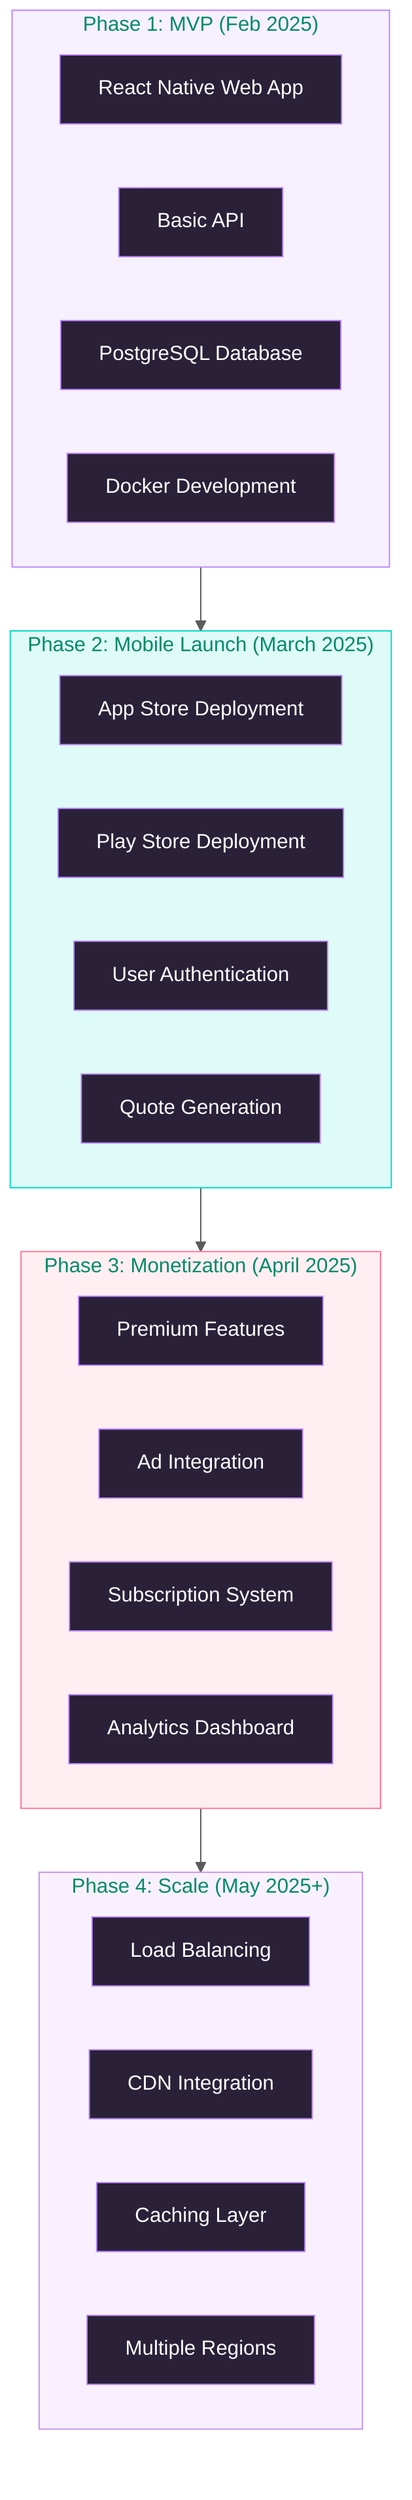 %%{init: { 
    'theme': 'base',
    'themeVariables': {
        'primaryColor': '#bb86fc',
        'primaryTextColor': '#fff',
        'primaryBorderColor': '#9965f4',
        'lineColor': '#5c5c5c',
        'secondaryColor': '#03dac6',
        'tertiaryColor': '#ff7597'
    }
}}%%

graph TD
    subgraph Phase1["Phase 1: MVP (Feb 2025)"]
        style Phase1 fill:#bb86fc20,stroke:#bb86fc
        P1_1["React Native Web App"]
        P1_2["Basic API"]
        P1_3["PostgreSQL Database"]
        P1_4["Docker Development"]
    end

    subgraph Phase2["Phase 2: Mobile Launch (March 2025)"]
        style Phase2 fill:#03dac620,stroke:#03dac6
        P2_1["App Store Deployment"]
        P2_2["Play Store Deployment"]
        P2_3["User Authentication"]
        P2_4["Quote Generation"]
    end

    subgraph Phase3["Phase 3: Monetization (April 2025)"]
        style Phase3 fill:#ff759720,stroke:#ff7597
        P3_1["Premium Features"]
        P3_2["Ad Integration"]
        P3_3["Subscription System"]
        P3_4["Analytics Dashboard"]
    end

    subgraph Phase4["Phase 4: Scale (May 2025+)"]
        style Phase4 fill:#c792ea20,stroke:#c792ea
        P4_1["Load Balancing"]
        P4_2["CDN Integration"]
        P4_3["Caching Layer"]
        P4_4["Multiple Regions"]
    end

    Phase1 --> Phase2
    Phase2 --> Phase3
    Phase3 --> Phase4

    classDef default fill:#2a2139,stroke:#bb86fc,color:#fff;